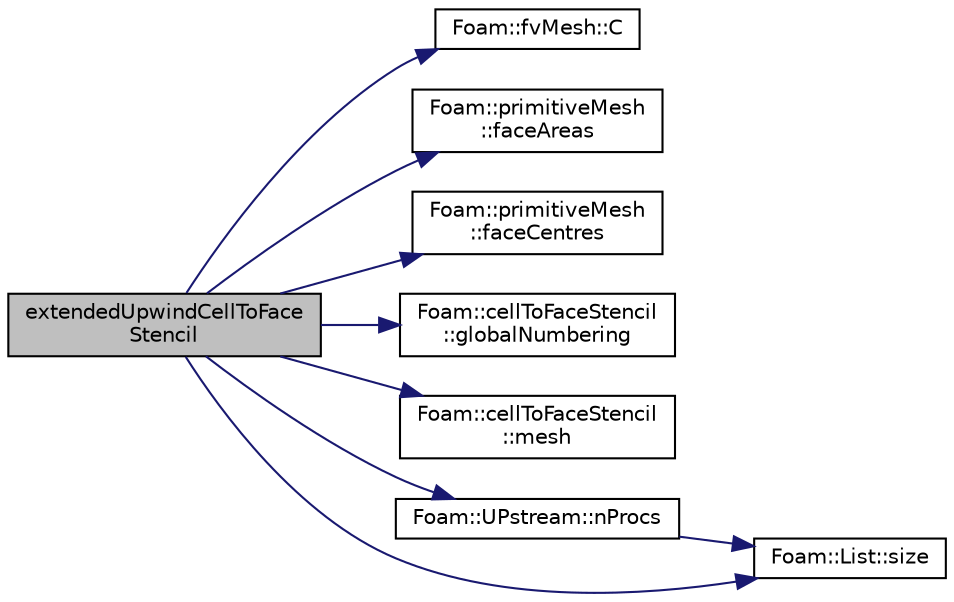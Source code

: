 digraph "extendedUpwindCellToFaceStencil"
{
  bgcolor="transparent";
  edge [fontname="Helvetica",fontsize="10",labelfontname="Helvetica",labelfontsize="10"];
  node [fontname="Helvetica",fontsize="10",shape=record];
  rankdir="LR";
  Node1 [label="extendedUpwindCellToFace\lStencil",height=0.2,width=0.4,color="black", fillcolor="grey75", style="filled", fontcolor="black"];
  Node1 -> Node2 [color="midnightblue",fontsize="10",style="solid",fontname="Helvetica"];
  Node2 [label="Foam::fvMesh::C",height=0.2,width=0.4,color="black",URL="$a00876.html#add65fc7bb62260f0f5144592e78ccdba",tooltip="Return cell centres as volVectorField. "];
  Node1 -> Node3 [color="midnightblue",fontsize="10",style="solid",fontname="Helvetica"];
  Node3 [label="Foam::primitiveMesh\l::faceAreas",height=0.2,width=0.4,color="black",URL="$a01967.html#a460495623a8ec621b95f93bbcb3d4773"];
  Node1 -> Node4 [color="midnightblue",fontsize="10",style="solid",fontname="Helvetica"];
  Node4 [label="Foam::primitiveMesh\l::faceCentres",height=0.2,width=0.4,color="black",URL="$a01967.html#a56749206c7d38a4c3cfbf4103547e555"];
  Node1 -> Node5 [color="midnightblue",fontsize="10",style="solid",fontname="Helvetica"];
  Node5 [label="Foam::cellToFaceStencil\l::globalNumbering",height=0.2,width=0.4,color="black",URL="$a00243.html#a7cc876f8ae62af6790496d9e6b9515d1",tooltip="Global numbering for cells and boundary faces. "];
  Node1 -> Node6 [color="midnightblue",fontsize="10",style="solid",fontname="Helvetica"];
  Node6 [label="Foam::cellToFaceStencil\l::mesh",height=0.2,width=0.4,color="black",URL="$a00243.html#aa51573bc757d5d5bb058db0464886447"];
  Node1 -> Node7 [color="midnightblue",fontsize="10",style="solid",fontname="Helvetica"];
  Node7 [label="Foam::UPstream::nProcs",height=0.2,width=0.4,color="black",URL="$a02762.html#aada0e04d8127eda8ee95be0772754a4f",tooltip="Number of processes in parallel run. "];
  Node7 -> Node8 [color="midnightblue",fontsize="10",style="solid",fontname="Helvetica"];
  Node8 [label="Foam::List::size",height=0.2,width=0.4,color="black",URL="$a01364.html#a8a5f6fa29bd4b500caf186f60245b384",tooltip="Override size to be inconsistent with allocated storage. "];
  Node1 -> Node8 [color="midnightblue",fontsize="10",style="solid",fontname="Helvetica"];
}
